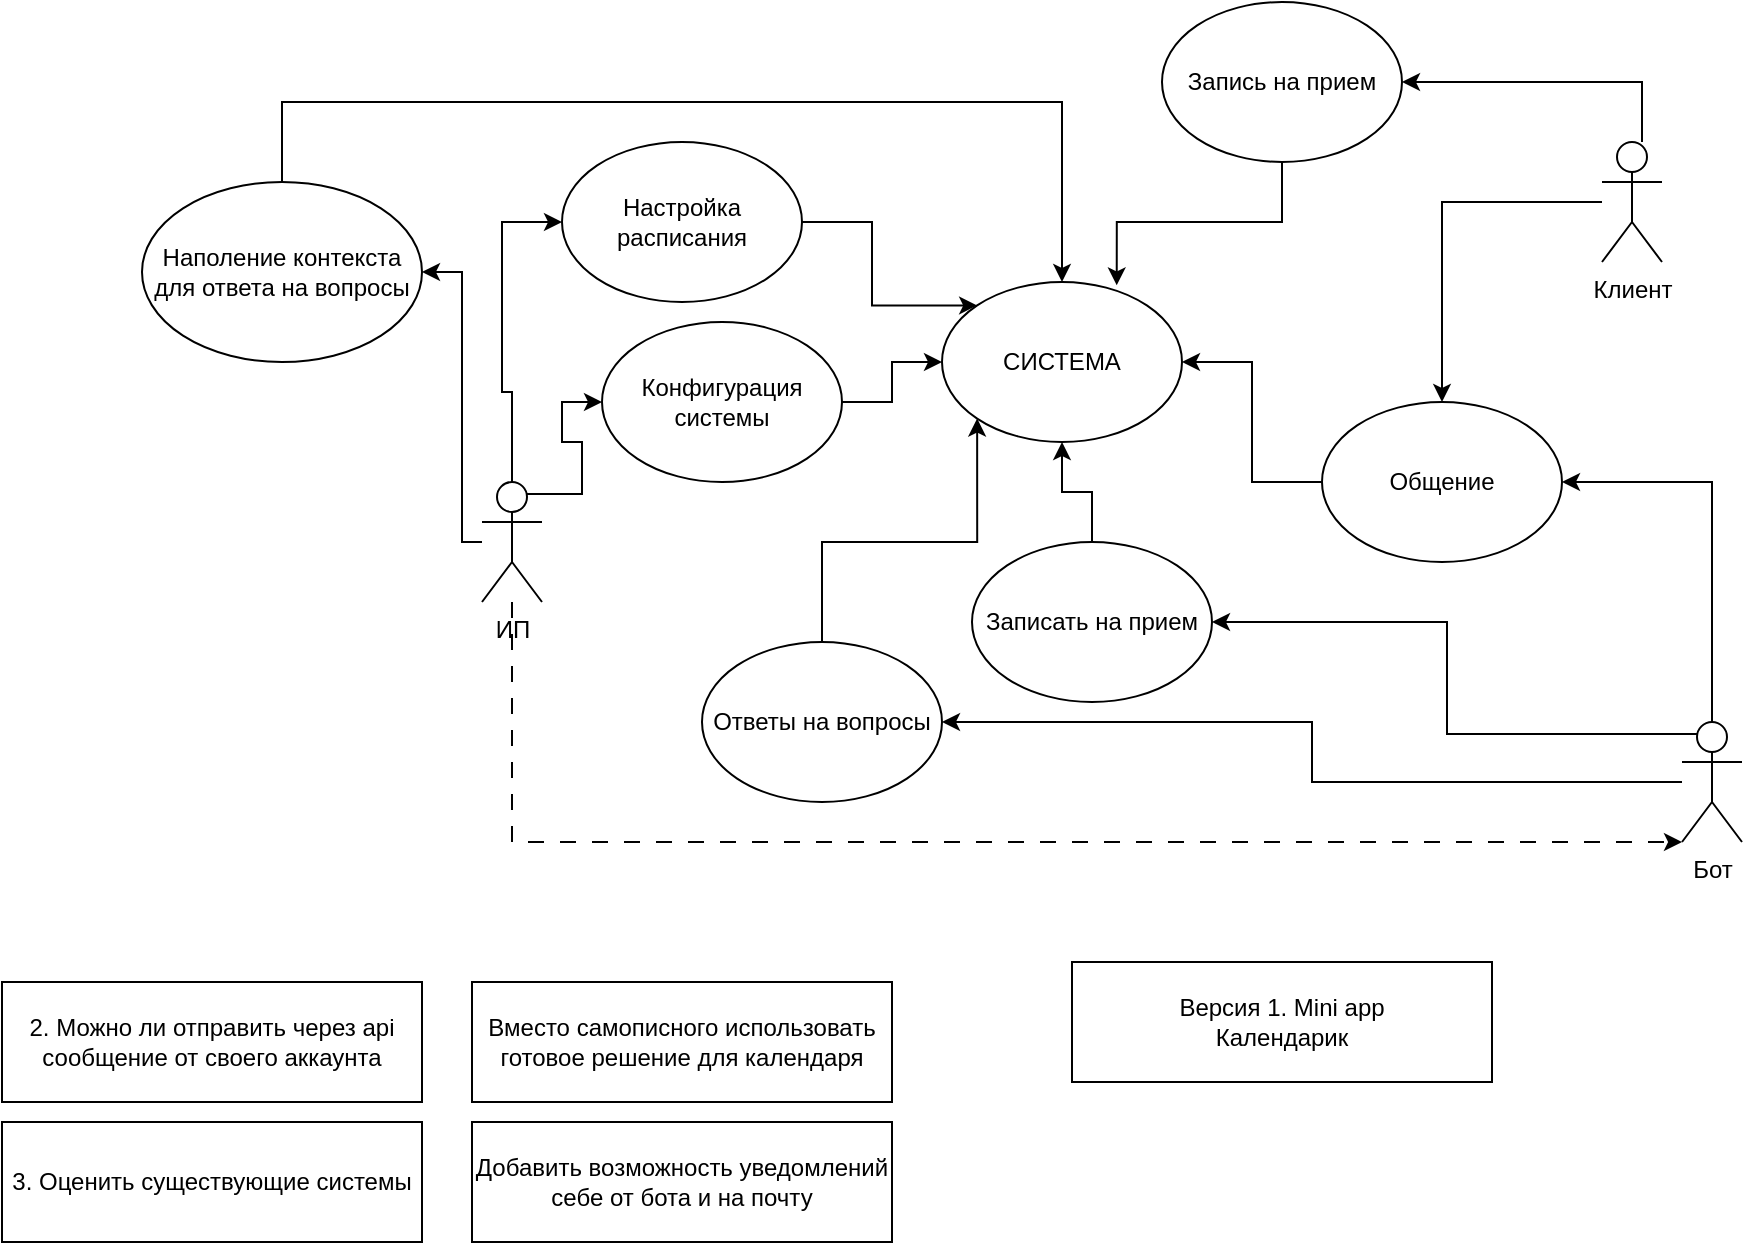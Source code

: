 <mxfile version="24.8.6">
  <diagram name="Page-1" id="YvR0QJeeMNLgjeDpvAry">
    <mxGraphModel dx="1900" dy="538" grid="1" gridSize="10" guides="1" tooltips="1" connect="1" arrows="1" fold="1" page="1" pageScale="1" pageWidth="850" pageHeight="1100" math="0" shadow="0">
      <root>
        <mxCell id="0" />
        <mxCell id="1" parent="0" />
        <mxCell id="O0Aovz_mTmCYk-A1HjLB-12" style="edgeStyle=orthogonalEdgeStyle;rounded=0;orthogonalLoop=1;jettySize=auto;html=1;entryX=0.5;entryY=0;entryDx=0;entryDy=0;" parent="1" source="O0Aovz_mTmCYk-A1HjLB-1" target="O0Aovz_mTmCYk-A1HjLB-7" edge="1">
          <mxGeometry relative="1" as="geometry" />
        </mxCell>
        <mxCell id="O0Aovz_mTmCYk-A1HjLB-14" style="edgeStyle=orthogonalEdgeStyle;rounded=0;orthogonalLoop=1;jettySize=auto;html=1;entryX=1;entryY=0.5;entryDx=0;entryDy=0;" parent="1" source="O0Aovz_mTmCYk-A1HjLB-1" target="O0Aovz_mTmCYk-A1HjLB-5" edge="1">
          <mxGeometry relative="1" as="geometry">
            <Array as="points">
              <mxPoint x="700" y="70" />
            </Array>
          </mxGeometry>
        </mxCell>
        <mxCell id="O0Aovz_mTmCYk-A1HjLB-1" value="Клиент" style="shape=umlActor;verticalLabelPosition=bottom;verticalAlign=top;html=1;outlineConnect=0;" parent="1" vertex="1">
          <mxGeometry x="680" y="100" width="30" height="60" as="geometry" />
        </mxCell>
        <mxCell id="O0Aovz_mTmCYk-A1HjLB-3" value="СИСТЕМА" style="ellipse;whiteSpace=wrap;html=1;" parent="1" vertex="1">
          <mxGeometry x="350" y="170" width="120" height="80" as="geometry" />
        </mxCell>
        <mxCell id="O0Aovz_mTmCYk-A1HjLB-27" style="edgeStyle=orthogonalEdgeStyle;rounded=0;orthogonalLoop=1;jettySize=auto;html=1;entryX=0.5;entryY=1;entryDx=0;entryDy=0;" parent="1" source="O0Aovz_mTmCYk-A1HjLB-4" target="O0Aovz_mTmCYk-A1HjLB-3" edge="1">
          <mxGeometry relative="1" as="geometry" />
        </mxCell>
        <mxCell id="O0Aovz_mTmCYk-A1HjLB-4" value="Записать на прием" style="ellipse;whiteSpace=wrap;html=1;" parent="1" vertex="1">
          <mxGeometry x="365" y="300" width="120" height="80" as="geometry" />
        </mxCell>
        <mxCell id="O0Aovz_mTmCYk-A1HjLB-5" value="Запись на прием" style="ellipse;whiteSpace=wrap;html=1;" parent="1" vertex="1">
          <mxGeometry x="460" y="30" width="120" height="80" as="geometry" />
        </mxCell>
        <mxCell id="O0Aovz_mTmCYk-A1HjLB-32" style="edgeStyle=orthogonalEdgeStyle;rounded=0;orthogonalLoop=1;jettySize=auto;html=1;entryX=0;entryY=1;entryDx=0;entryDy=0;" parent="1" source="O0Aovz_mTmCYk-A1HjLB-6" target="O0Aovz_mTmCYk-A1HjLB-3" edge="1">
          <mxGeometry relative="1" as="geometry" />
        </mxCell>
        <mxCell id="O0Aovz_mTmCYk-A1HjLB-6" value="Ответы на вопросы" style="ellipse;whiteSpace=wrap;html=1;" parent="1" vertex="1">
          <mxGeometry x="230" y="350" width="120" height="80" as="geometry" />
        </mxCell>
        <mxCell id="O0Aovz_mTmCYk-A1HjLB-29" style="edgeStyle=orthogonalEdgeStyle;rounded=0;orthogonalLoop=1;jettySize=auto;html=1;entryX=1;entryY=0.5;entryDx=0;entryDy=0;" parent="1" source="O0Aovz_mTmCYk-A1HjLB-7" target="O0Aovz_mTmCYk-A1HjLB-3" edge="1">
          <mxGeometry relative="1" as="geometry" />
        </mxCell>
        <mxCell id="O0Aovz_mTmCYk-A1HjLB-7" value="Общение" style="ellipse;whiteSpace=wrap;html=1;" parent="1" vertex="1">
          <mxGeometry x="540" y="230" width="120" height="80" as="geometry" />
        </mxCell>
        <mxCell id="O0Aovz_mTmCYk-A1HjLB-13" style="edgeStyle=orthogonalEdgeStyle;rounded=0;orthogonalLoop=1;jettySize=auto;html=1;entryX=1;entryY=0.5;entryDx=0;entryDy=0;" parent="1" source="O0Aovz_mTmCYk-A1HjLB-8" target="O0Aovz_mTmCYk-A1HjLB-7" edge="1">
          <mxGeometry relative="1" as="geometry">
            <Array as="points">
              <mxPoint x="735" y="270" />
            </Array>
          </mxGeometry>
        </mxCell>
        <mxCell id="O0Aovz_mTmCYk-A1HjLB-15" style="edgeStyle=orthogonalEdgeStyle;rounded=0;orthogonalLoop=1;jettySize=auto;html=1;exitX=0.25;exitY=0.1;exitDx=0;exitDy=0;exitPerimeter=0;entryX=1;entryY=0.5;entryDx=0;entryDy=0;" parent="1" source="O0Aovz_mTmCYk-A1HjLB-8" target="O0Aovz_mTmCYk-A1HjLB-4" edge="1">
          <mxGeometry relative="1" as="geometry" />
        </mxCell>
        <mxCell id="O0Aovz_mTmCYk-A1HjLB-16" style="edgeStyle=orthogonalEdgeStyle;rounded=0;orthogonalLoop=1;jettySize=auto;html=1;entryX=1;entryY=0.5;entryDx=0;entryDy=0;" parent="1" source="O0Aovz_mTmCYk-A1HjLB-8" target="O0Aovz_mTmCYk-A1HjLB-6" edge="1">
          <mxGeometry relative="1" as="geometry" />
        </mxCell>
        <mxCell id="O0Aovz_mTmCYk-A1HjLB-8" value="Бот" style="shape=umlActor;verticalLabelPosition=bottom;verticalAlign=top;html=1;outlineConnect=0;" parent="1" vertex="1">
          <mxGeometry x="720" y="390" width="30" height="60" as="geometry" />
        </mxCell>
        <mxCell id="O0Aovz_mTmCYk-A1HjLB-18" style="edgeStyle=orthogonalEdgeStyle;rounded=0;orthogonalLoop=1;jettySize=auto;html=1;entryX=0;entryY=0.5;entryDx=0;entryDy=0;" parent="1" source="O0Aovz_mTmCYk-A1HjLB-9" target="O0Aovz_mTmCYk-A1HjLB-17" edge="1">
          <mxGeometry relative="1" as="geometry">
            <Array as="points">
              <mxPoint x="135" y="225" />
              <mxPoint x="130" y="225" />
              <mxPoint x="130" y="140" />
            </Array>
          </mxGeometry>
        </mxCell>
        <mxCell id="O0Aovz_mTmCYk-A1HjLB-21" style="edgeStyle=orthogonalEdgeStyle;rounded=0;orthogonalLoop=1;jettySize=auto;html=1;exitX=0.75;exitY=0.1;exitDx=0;exitDy=0;exitPerimeter=0;entryX=0;entryY=0.5;entryDx=0;entryDy=0;" parent="1" source="O0Aovz_mTmCYk-A1HjLB-9" target="O0Aovz_mTmCYk-A1HjLB-19" edge="1">
          <mxGeometry relative="1" as="geometry" />
        </mxCell>
        <mxCell id="O0Aovz_mTmCYk-A1HjLB-23" style="edgeStyle=orthogonalEdgeStyle;rounded=0;orthogonalLoop=1;jettySize=auto;html=1;entryX=1;entryY=0.5;entryDx=0;entryDy=0;" parent="1" source="O0Aovz_mTmCYk-A1HjLB-9" target="O0Aovz_mTmCYk-A1HjLB-22" edge="1">
          <mxGeometry relative="1" as="geometry">
            <Array as="points">
              <mxPoint x="110" y="300" />
              <mxPoint x="110" y="165" />
            </Array>
          </mxGeometry>
        </mxCell>
        <mxCell id="O0Aovz_mTmCYk-A1HjLB-9" value="ИП" style="shape=umlActor;verticalLabelPosition=bottom;verticalAlign=top;html=1;outlineConnect=0;" parent="1" vertex="1">
          <mxGeometry x="120" y="270" width="30" height="60" as="geometry" />
        </mxCell>
        <mxCell id="O0Aovz_mTmCYk-A1HjLB-11" style="edgeStyle=orthogonalEdgeStyle;rounded=0;orthogonalLoop=1;jettySize=auto;html=1;dashed=1;dashPattern=8 8;" parent="1" source="O0Aovz_mTmCYk-A1HjLB-9" edge="1">
          <mxGeometry relative="1" as="geometry">
            <mxPoint x="720" y="450" as="targetPoint" />
            <Array as="points">
              <mxPoint x="135" y="450" />
            </Array>
          </mxGeometry>
        </mxCell>
        <mxCell id="O0Aovz_mTmCYk-A1HjLB-25" style="edgeStyle=orthogonalEdgeStyle;rounded=0;orthogonalLoop=1;jettySize=auto;html=1;entryX=0;entryY=0;entryDx=0;entryDy=0;" parent="1" source="O0Aovz_mTmCYk-A1HjLB-17" target="O0Aovz_mTmCYk-A1HjLB-3" edge="1">
          <mxGeometry relative="1" as="geometry" />
        </mxCell>
        <mxCell id="O0Aovz_mTmCYk-A1HjLB-17" value="Настройка расписания" style="ellipse;whiteSpace=wrap;html=1;" parent="1" vertex="1">
          <mxGeometry x="160" y="100" width="120" height="80" as="geometry" />
        </mxCell>
        <mxCell id="O0Aovz_mTmCYk-A1HjLB-26" style="edgeStyle=orthogonalEdgeStyle;rounded=0;orthogonalLoop=1;jettySize=auto;html=1;entryX=0;entryY=0.5;entryDx=0;entryDy=0;" parent="1" source="O0Aovz_mTmCYk-A1HjLB-19" target="O0Aovz_mTmCYk-A1HjLB-3" edge="1">
          <mxGeometry relative="1" as="geometry" />
        </mxCell>
        <mxCell id="O0Aovz_mTmCYk-A1HjLB-19" value="Конфигурация системы" style="ellipse;whiteSpace=wrap;html=1;" parent="1" vertex="1">
          <mxGeometry x="180" y="190" width="120" height="80" as="geometry" />
        </mxCell>
        <mxCell id="O0Aovz_mTmCYk-A1HjLB-24" style="edgeStyle=orthogonalEdgeStyle;rounded=0;orthogonalLoop=1;jettySize=auto;html=1;entryX=0.5;entryY=0;entryDx=0;entryDy=0;" parent="1" source="O0Aovz_mTmCYk-A1HjLB-22" target="O0Aovz_mTmCYk-A1HjLB-3" edge="1">
          <mxGeometry relative="1" as="geometry">
            <Array as="points">
              <mxPoint x="20" y="80" />
              <mxPoint x="410" y="80" />
            </Array>
          </mxGeometry>
        </mxCell>
        <mxCell id="O0Aovz_mTmCYk-A1HjLB-22" value="Наполение контекста для ответа на вопросы" style="ellipse;whiteSpace=wrap;html=1;" parent="1" vertex="1">
          <mxGeometry x="-50" y="120" width="140" height="90" as="geometry" />
        </mxCell>
        <mxCell id="O0Aovz_mTmCYk-A1HjLB-28" style="edgeStyle=orthogonalEdgeStyle;rounded=0;orthogonalLoop=1;jettySize=auto;html=1;entryX=0.728;entryY=0.021;entryDx=0;entryDy=0;entryPerimeter=0;" parent="1" source="O0Aovz_mTmCYk-A1HjLB-5" target="O0Aovz_mTmCYk-A1HjLB-3" edge="1">
          <mxGeometry relative="1" as="geometry" />
        </mxCell>
        <mxCell id="O0Aovz_mTmCYk-A1HjLB-34" value="2. Можно ли отправить через api сообщение от своего аккаунта" style="rounded=0;whiteSpace=wrap;html=1;" parent="1" vertex="1">
          <mxGeometry x="-120" y="520" width="210" height="60" as="geometry" />
        </mxCell>
        <mxCell id="O0Aovz_mTmCYk-A1HjLB-35" value="3. Оценить существующие системы" style="rounded=0;whiteSpace=wrap;html=1;" parent="1" vertex="1">
          <mxGeometry x="-120" y="590" width="210" height="60" as="geometry" />
        </mxCell>
        <mxCell id="O0Aovz_mTmCYk-A1HjLB-36" value="Вместо самописного использовать готовое решение для календаря" style="rounded=0;whiteSpace=wrap;html=1;" parent="1" vertex="1">
          <mxGeometry x="115" y="520" width="210" height="60" as="geometry" />
        </mxCell>
        <mxCell id="O0Aovz_mTmCYk-A1HjLB-37" value="Добавить возможность уведомлений себе от бота и на почту" style="rounded=0;whiteSpace=wrap;html=1;" parent="1" vertex="1">
          <mxGeometry x="115" y="590" width="210" height="60" as="geometry" />
        </mxCell>
        <mxCell id="Y8uz7izCV6_OdKHJKwMC-1" value="Версия 1. Mini app &lt;br&gt;Календарик" style="rounded=0;whiteSpace=wrap;html=1;" vertex="1" parent="1">
          <mxGeometry x="415" y="510" width="210" height="60" as="geometry" />
        </mxCell>
      </root>
    </mxGraphModel>
  </diagram>
</mxfile>
